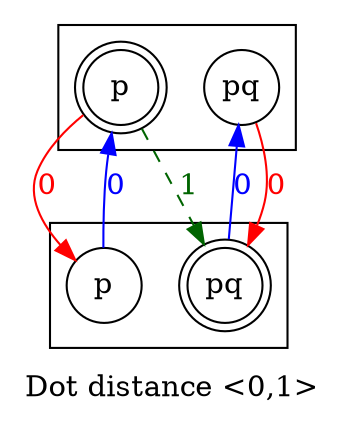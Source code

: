 digraph G {
    label = "Dot distance <0,1>"
    node [width=0.5, height=0.5, fixedsize=true]
    subgraph cluster_0 {
        label=""
        node_0p [label="p", shape=doublecircle]
node_0pq [label="pq", shape=circle]
 }
        subgraph cluster_1 {
        label=""
        node_1p [label="p", shape=circle]
node_1pq [label="pq", shape=doublecircle]
 }
        node_0p -> node_1p[label="0", fontcolor="red", color="red"]
node_0pq -> node_1pq[label="0", fontcolor="red", color="red"]
node_1p -> node_0p[label="0", fontcolor="blue", color="blue"]
node_1pq -> node_0pq[label="0", fontcolor="blue", color="blue"]
node_0p -> node_1pq[label="1", fontcolor="darkgreen", style="dashed", color="darkgreen"]

}